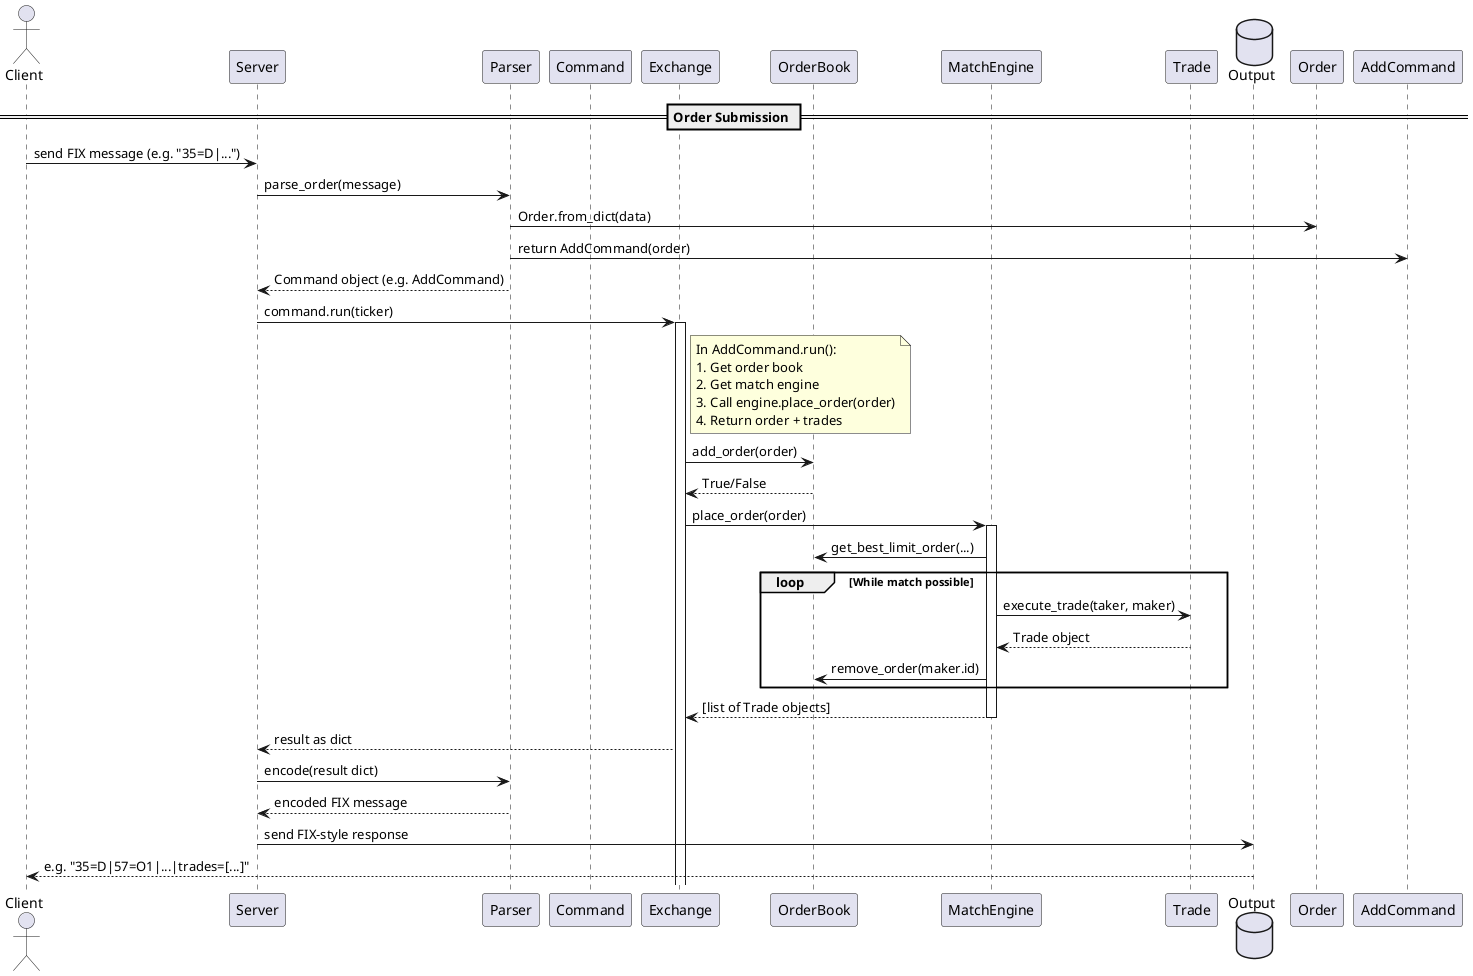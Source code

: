 @startuml Order Flow Sequence Diagram

actor Client
participant Server
participant Parser
participant Command
participant Exchange
participant OrderBook
participant MatchEngine
participant Trade
database Output as Response

== Order Submission ==

Client -> Server : send FIX message (e.g. "35=D|...")
Server -> Parser : parse_order(message)
Parser -> Order : Order.from_dict(data)
Parser -> AddCommand : return AddCommand(order)
Parser --> Server : Command object (e.g. AddCommand)

Server -> Exchange : command.run(ticker)
activate Exchange

note right of Exchange
In AddCommand.run():
1. Get order book
2. Get match engine
3. Call engine.place_order(order)
4. Return order + trades
end note

Exchange -> OrderBook : add_order(order)
OrderBook --> Exchange : True/False

Exchange -> MatchEngine : place_order(order)
activate MatchEngine
MatchEngine -> OrderBook : get_best_limit_order(...)
loop While match possible
    MatchEngine -> Trade : execute_trade(taker, maker)
    Trade --> MatchEngine : Trade object
    MatchEngine -> OrderBook : remove_order(maker.id)
end
MatchEngine --> Exchange : [list of Trade objects]
deactivate MatchEngine

Exchange --> Server : result as dict

Server -> Parser : encode(result dict)
Parser --> Server : encoded FIX message

Server -> Response : send FIX-style response
Response --> Client : e.g. "35=D|57=O1|...|trades=[...]"

@enduml